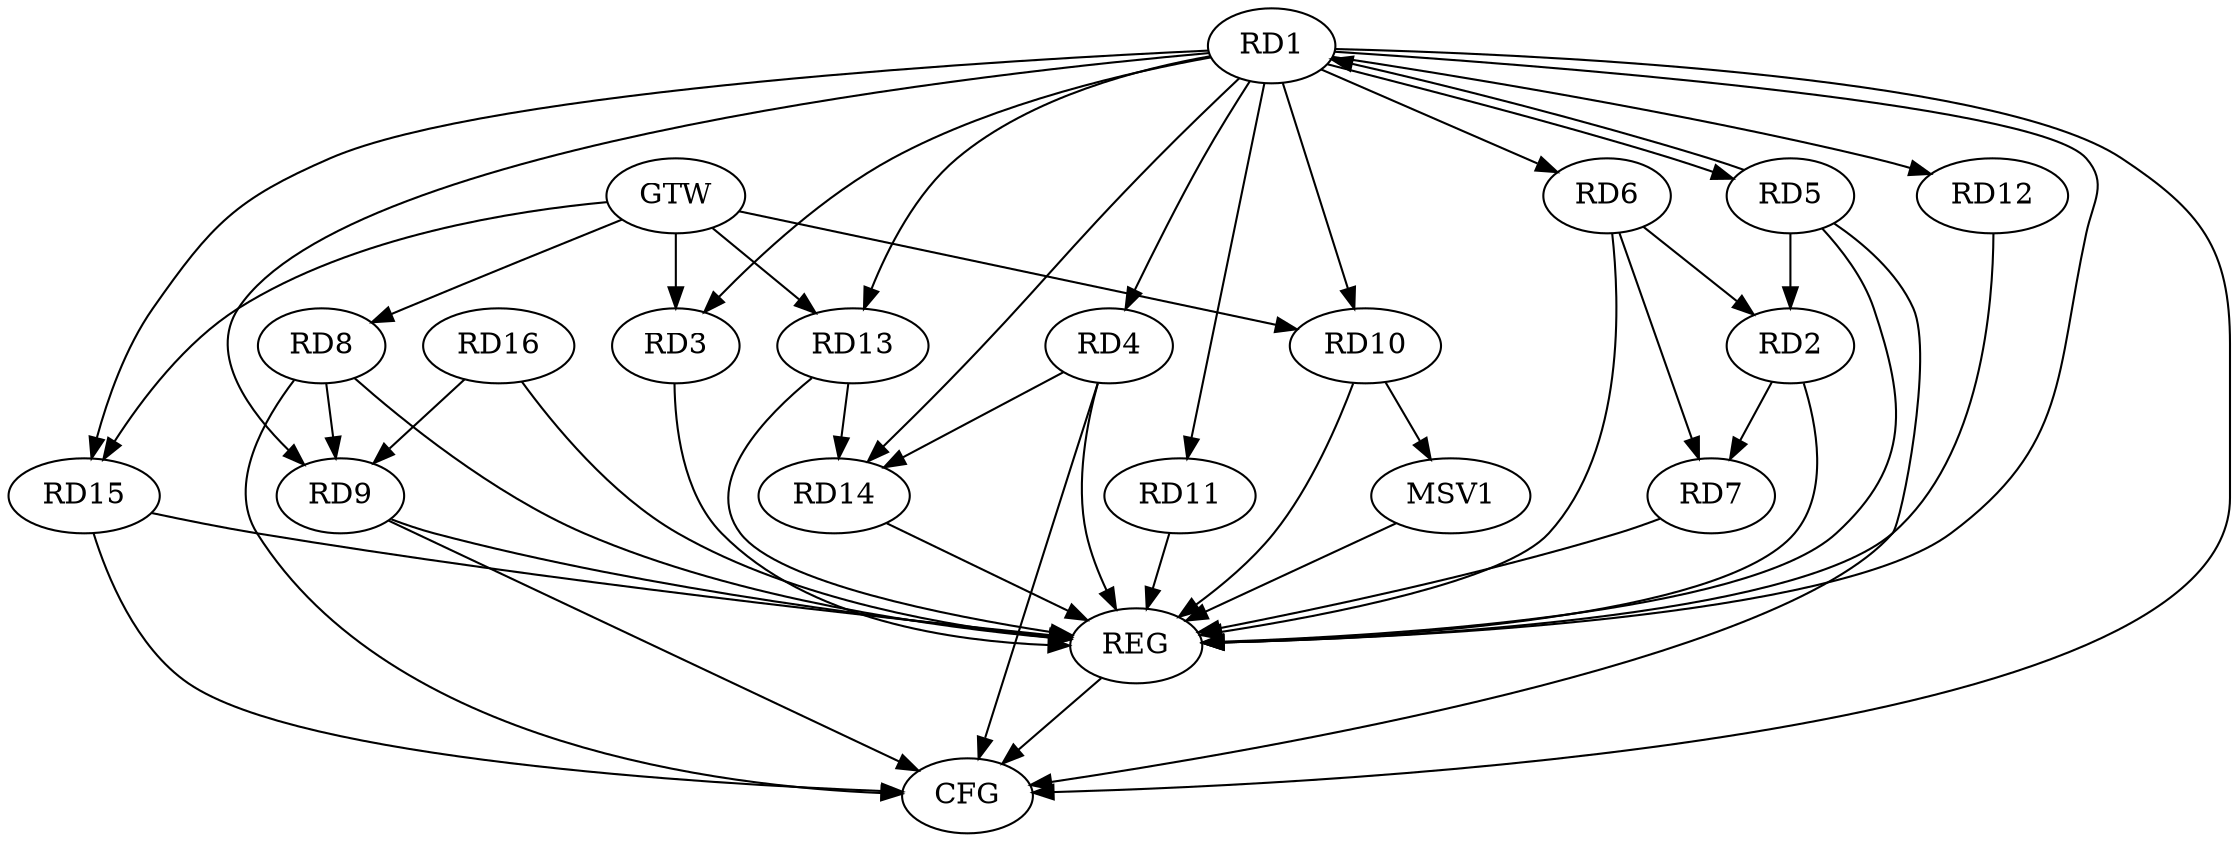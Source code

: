 strict digraph G {
  RD1 [ label="RD1" ];
  RD2 [ label="RD2" ];
  RD3 [ label="RD3" ];
  RD4 [ label="RD4" ];
  RD5 [ label="RD5" ];
  RD6 [ label="RD6" ];
  RD7 [ label="RD7" ];
  RD8 [ label="RD8" ];
  RD9 [ label="RD9" ];
  RD10 [ label="RD10" ];
  RD11 [ label="RD11" ];
  RD12 [ label="RD12" ];
  RD13 [ label="RD13" ];
  RD14 [ label="RD14" ];
  RD15 [ label="RD15" ];
  RD16 [ label="RD16" ];
  GTW [ label="GTW" ];
  REG [ label="REG" ];
  CFG [ label="CFG" ];
  MSV1 [ label="MSV1" ];
  RD5 -> RD1;
  RD1 -> RD9;
  RD1 -> RD14;
  RD5 -> RD2;
  RD6 -> RD2;
  RD2 -> RD7;
  RD4 -> RD14;
  RD6 -> RD7;
  RD8 -> RD9;
  RD16 -> RD9;
  RD13 -> RD14;
  GTW -> RD3;
  GTW -> RD8;
  GTW -> RD10;
  GTW -> RD13;
  GTW -> RD15;
  RD1 -> REG;
  RD2 -> REG;
  RD3 -> REG;
  RD4 -> REG;
  RD5 -> REG;
  RD6 -> REG;
  RD7 -> REG;
  RD8 -> REG;
  RD9 -> REG;
  RD10 -> REG;
  RD11 -> REG;
  RD12 -> REG;
  RD13 -> REG;
  RD14 -> REG;
  RD15 -> REG;
  RD16 -> REG;
  RD9 -> CFG;
  RD8 -> CFG;
  RD4 -> CFG;
  RD15 -> CFG;
  RD1 -> CFG;
  RD5 -> CFG;
  REG -> CFG;
  RD1 -> RD3;
  RD1 -> RD11;
  RD1 -> RD6;
  RD1 -> RD12;
  RD1 -> RD5;
  RD1 -> RD13;
  RD1 -> RD4;
  RD1 -> RD10;
  RD1 -> RD15;
  RD10 -> MSV1;
  MSV1 -> REG;
}
